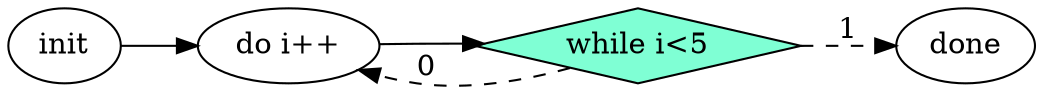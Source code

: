 digraph Taskflow {
rankdir="LR";
p0x7f950d600030[label="init" ];
p0x7f950d600030 -> p0x7f950d600140;
p0x7f950d600140[label="do i++" ];
p0x7f950d600140 -> p0x7f950d600250;
p0x7f950d600250[label="while i<5" shape=diamond color=black fillcolor=aquamarine style=filled];
p0x7f950d600250 -> p0x7f950d600140 [style=dashed label="0"];
p0x7f950d600250 -> p0x7f950d600360 [style=dashed label="1"];
p0x7f950d600360[label="done" ];
}
